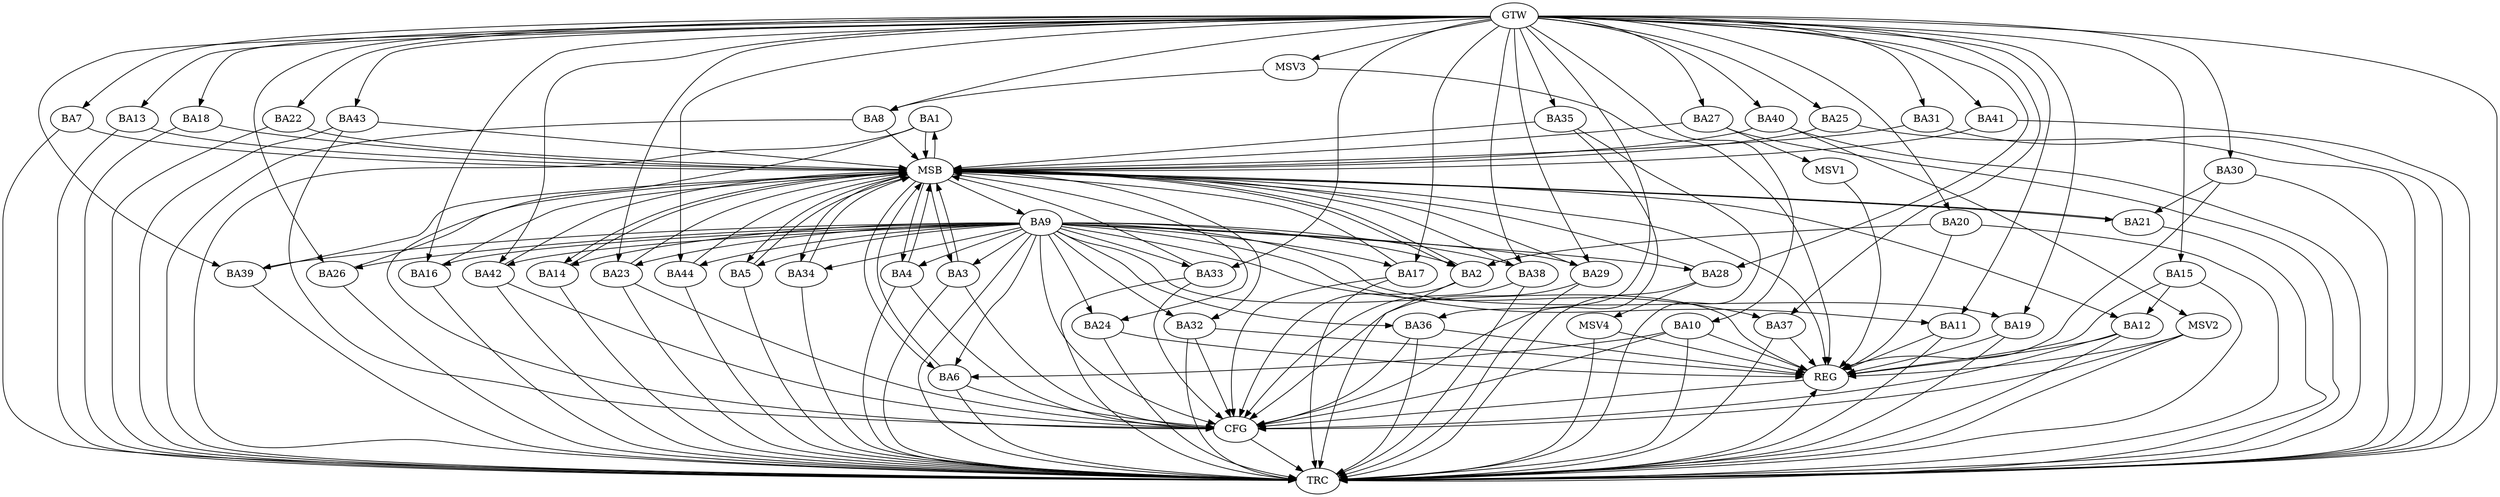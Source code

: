 strict digraph G {
  BA1 [ label="BA1" ];
  BA2 [ label="BA2" ];
  BA3 [ label="BA3" ];
  BA4 [ label="BA4" ];
  BA5 [ label="BA5" ];
  BA6 [ label="BA6" ];
  BA7 [ label="BA7" ];
  BA8 [ label="BA8" ];
  BA9 [ label="BA9" ];
  BA10 [ label="BA10" ];
  BA11 [ label="BA11" ];
  BA12 [ label="BA12" ];
  BA13 [ label="BA13" ];
  BA14 [ label="BA14" ];
  BA15 [ label="BA15" ];
  BA16 [ label="BA16" ];
  BA17 [ label="BA17" ];
  BA18 [ label="BA18" ];
  BA19 [ label="BA19" ];
  BA20 [ label="BA20" ];
  BA21 [ label="BA21" ];
  BA22 [ label="BA22" ];
  BA23 [ label="BA23" ];
  BA24 [ label="BA24" ];
  BA25 [ label="BA25" ];
  BA26 [ label="BA26" ];
  BA27 [ label="BA27" ];
  BA28 [ label="BA28" ];
  BA29 [ label="BA29" ];
  BA30 [ label="BA30" ];
  BA31 [ label="BA31" ];
  BA32 [ label="BA32" ];
  BA33 [ label="BA33" ];
  BA34 [ label="BA34" ];
  BA35 [ label="BA35" ];
  BA36 [ label="BA36" ];
  BA37 [ label="BA37" ];
  BA38 [ label="BA38" ];
  BA39 [ label="BA39" ];
  BA40 [ label="BA40" ];
  BA41 [ label="BA41" ];
  BA42 [ label="BA42" ];
  BA43 [ label="BA43" ];
  BA44 [ label="BA44" ];
  GTW [ label="GTW" ];
  REG [ label="REG" ];
  MSB [ label="MSB" ];
  CFG [ label="CFG" ];
  TRC [ label="TRC" ];
  MSV1 [ label="MSV1" ];
  MSV2 [ label="MSV2" ];
  MSV3 [ label="MSV3" ];
  MSV4 [ label="MSV4" ];
  BA9 -> BA2;
  BA10 -> BA6;
  BA15 -> BA12;
  BA20 -> BA2;
  BA30 -> BA21;
  GTW -> BA7;
  GTW -> BA8;
  GTW -> BA10;
  GTW -> BA11;
  GTW -> BA13;
  GTW -> BA15;
  GTW -> BA16;
  GTW -> BA17;
  GTW -> BA18;
  GTW -> BA19;
  GTW -> BA20;
  GTW -> BA22;
  GTW -> BA23;
  GTW -> BA25;
  GTW -> BA26;
  GTW -> BA27;
  GTW -> BA28;
  GTW -> BA29;
  GTW -> BA30;
  GTW -> BA31;
  GTW -> BA33;
  GTW -> BA35;
  GTW -> BA36;
  GTW -> BA37;
  GTW -> BA38;
  GTW -> BA39;
  GTW -> BA40;
  GTW -> BA41;
  GTW -> BA42;
  GTW -> BA43;
  GTW -> BA44;
  BA9 -> REG;
  BA10 -> REG;
  BA11 -> REG;
  BA12 -> REG;
  BA15 -> REG;
  BA19 -> REG;
  BA20 -> REG;
  BA24 -> REG;
  BA30 -> REG;
  BA32 -> REG;
  BA36 -> REG;
  BA37 -> REG;
  BA1 -> MSB;
  MSB -> BA2;
  MSB -> REG;
  BA2 -> MSB;
  MSB -> BA1;
  BA3 -> MSB;
  BA4 -> MSB;
  MSB -> BA3;
  BA5 -> MSB;
  BA6 -> MSB;
  BA7 -> MSB;
  MSB -> BA4;
  BA8 -> MSB;
  BA13 -> MSB;
  MSB -> BA12;
  BA14 -> MSB;
  MSB -> BA5;
  BA16 -> MSB;
  BA17 -> MSB;
  BA18 -> MSB;
  BA21 -> MSB;
  BA22 -> MSB;
  BA23 -> MSB;
  MSB -> BA6;
  BA25 -> MSB;
  MSB -> BA24;
  BA26 -> MSB;
  BA27 -> MSB;
  BA28 -> MSB;
  MSB -> BA21;
  BA29 -> MSB;
  BA31 -> MSB;
  BA33 -> MSB;
  BA34 -> MSB;
  BA35 -> MSB;
  MSB -> BA34;
  BA38 -> MSB;
  MSB -> BA32;
  BA39 -> MSB;
  BA40 -> MSB;
  MSB -> BA9;
  BA41 -> MSB;
  BA42 -> MSB;
  BA43 -> MSB;
  MSB -> BA14;
  BA44 -> MSB;
  BA42 -> CFG;
  BA2 -> CFG;
  BA1 -> CFG;
  BA33 -> CFG;
  BA3 -> CFG;
  BA6 -> CFG;
  BA38 -> CFG;
  BA12 -> CFG;
  BA10 -> CFG;
  BA43 -> CFG;
  BA23 -> CFG;
  BA35 -> CFG;
  BA32 -> CFG;
  BA9 -> CFG;
  BA29 -> CFG;
  BA36 -> CFG;
  BA17 -> CFG;
  BA4 -> CFG;
  REG -> CFG;
  BA1 -> TRC;
  BA2 -> TRC;
  BA3 -> TRC;
  BA4 -> TRC;
  BA5 -> TRC;
  BA6 -> TRC;
  BA7 -> TRC;
  BA8 -> TRC;
  BA9 -> TRC;
  BA10 -> TRC;
  BA11 -> TRC;
  BA12 -> TRC;
  BA13 -> TRC;
  BA14 -> TRC;
  BA15 -> TRC;
  BA16 -> TRC;
  BA17 -> TRC;
  BA18 -> TRC;
  BA19 -> TRC;
  BA20 -> TRC;
  BA21 -> TRC;
  BA22 -> TRC;
  BA23 -> TRC;
  BA24 -> TRC;
  BA25 -> TRC;
  BA26 -> TRC;
  BA27 -> TRC;
  BA28 -> TRC;
  BA29 -> TRC;
  BA30 -> TRC;
  BA31 -> TRC;
  BA32 -> TRC;
  BA33 -> TRC;
  BA34 -> TRC;
  BA35 -> TRC;
  BA36 -> TRC;
  BA37 -> TRC;
  BA38 -> TRC;
  BA39 -> TRC;
  BA40 -> TRC;
  BA41 -> TRC;
  BA42 -> TRC;
  BA43 -> TRC;
  BA44 -> TRC;
  GTW -> TRC;
  CFG -> TRC;
  TRC -> REG;
  BA9 -> BA37;
  BA9 -> BA44;
  BA9 -> BA14;
  BA9 -> BA33;
  BA9 -> BA36;
  BA9 -> BA4;
  BA9 -> BA39;
  BA9 -> BA17;
  BA9 -> BA3;
  BA9 -> BA24;
  BA9 -> BA28;
  BA9 -> BA26;
  BA9 -> BA5;
  BA9 -> BA16;
  BA9 -> BA6;
  BA9 -> BA42;
  BA9 -> BA32;
  BA9 -> BA34;
  BA9 -> BA38;
  BA9 -> BA19;
  BA9 -> BA29;
  BA9 -> BA11;
  BA9 -> BA23;
  BA27 -> MSV1;
  MSV1 -> REG;
  BA40 -> MSV2;
  MSV2 -> REG;
  MSV2 -> TRC;
  MSV2 -> CFG;
  MSV3 -> BA8;
  GTW -> MSV3;
  MSV3 -> REG;
  BA28 -> MSV4;
  MSV4 -> REG;
  MSV4 -> TRC;
}

